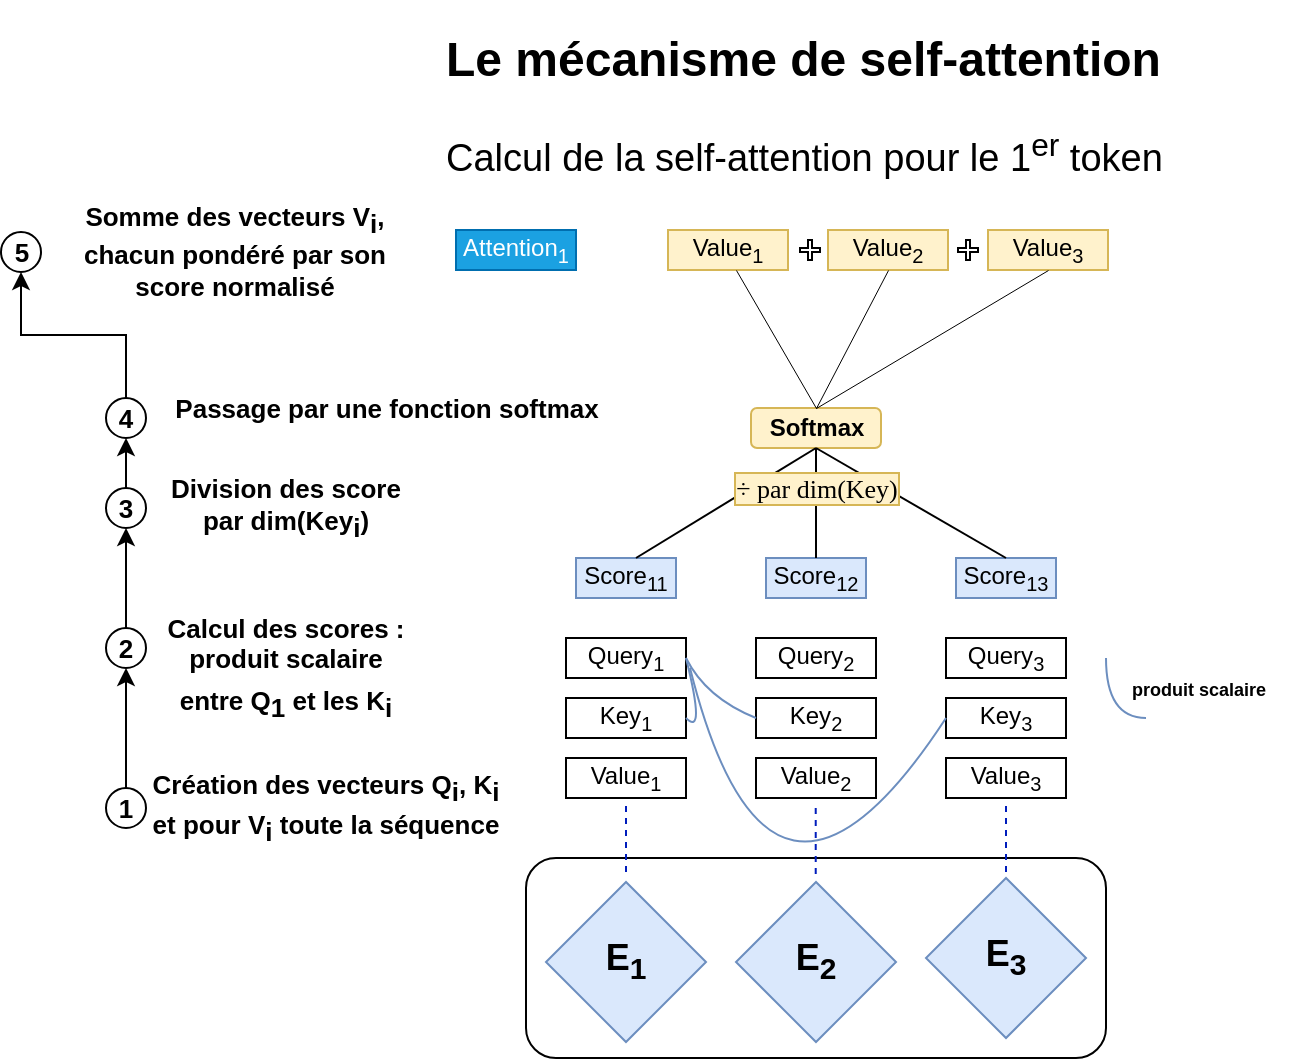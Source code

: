 <mxfile version="22.0.4" type="github">
  <diagram name="Page-1" id="s_K_Jd9jlDhBgt5PAwLs">
    <mxGraphModel dx="1767" dy="1769" grid="1" gridSize="10" guides="1" tooltips="1" connect="1" arrows="1" fold="1" page="1" pageScale="1" pageWidth="827" pageHeight="1169" math="0" shadow="0">
      <root>
        <mxCell id="0" />
        <mxCell id="1" parent="0" />
        <mxCell id="0n1geKt-CH7ygtrhN82R-22" value="" style="rounded=1;whiteSpace=wrap;html=1;fillColor=none;strokeWidth=1;" parent="1" vertex="1">
          <mxGeometry x="-130" y="280" width="290" height="100" as="geometry" />
        </mxCell>
        <mxCell id="0n1geKt-CH7ygtrhN82R-7" value="&lt;b&gt;&lt;font style=&quot;font-size: 18px;&quot;&gt;E&lt;sub&gt;3&lt;/sub&gt;&lt;/font&gt;&lt;/b&gt;" style="rhombus;whiteSpace=wrap;html=1;flipH=1;flipV=0;fillColor=#dae8fc;strokeColor=#6c8ebf;" parent="1" vertex="1">
          <mxGeometry x="70" y="290" width="80" height="80" as="geometry" />
        </mxCell>
        <mxCell id="0n1geKt-CH7ygtrhN82R-8" value="&lt;b&gt;&lt;font style=&quot;font-size: 18px;&quot;&gt;E&lt;sub&gt;1&lt;/sub&gt;&lt;/font&gt;&lt;/b&gt;" style="rhombus;whiteSpace=wrap;html=1;flipH=1;flipV=0;fillColor=#dae8fc;strokeColor=#6c8ebf;" parent="1" vertex="1">
          <mxGeometry x="-120" y="292" width="80" height="80" as="geometry" />
        </mxCell>
        <mxCell id="0n1geKt-CH7ygtrhN82R-9" value="&lt;b&gt;&lt;font style=&quot;font-size: 18px;&quot;&gt;E&lt;sub&gt;2&lt;/sub&gt;&lt;/font&gt;&lt;/b&gt;" style="rhombus;whiteSpace=wrap;html=1;flipH=1;flipV=0;fillColor=#dae8fc;strokeColor=#6c8ebf;" parent="1" vertex="1">
          <mxGeometry x="-25" y="292" width="80" height="80" as="geometry" />
        </mxCell>
        <mxCell id="DUlObbKQB28TVA2kBkXY-1" value="Value&lt;sub&gt;1&lt;/sub&gt;" style="rounded=0;whiteSpace=wrap;html=1;" parent="1" vertex="1">
          <mxGeometry x="-110" y="230" width="60" height="20" as="geometry" />
        </mxCell>
        <mxCell id="DUlObbKQB28TVA2kBkXY-4" value="Query&lt;sub&gt;1&lt;/sub&gt;" style="rounded=0;whiteSpace=wrap;html=1;" parent="1" vertex="1">
          <mxGeometry x="-110" y="170" width="60" height="20" as="geometry" />
        </mxCell>
        <mxCell id="DUlObbKQB28TVA2kBkXY-5" value="Key&lt;sub&gt;1&lt;/sub&gt;" style="rounded=0;whiteSpace=wrap;html=1;" parent="1" vertex="1">
          <mxGeometry x="-110" y="200" width="60" height="20" as="geometry" />
        </mxCell>
        <mxCell id="DUlObbKQB28TVA2kBkXY-30" value="Value&lt;sub&gt;3&lt;/sub&gt;" style="rounded=0;whiteSpace=wrap;html=1;" parent="1" vertex="1">
          <mxGeometry x="80" y="230" width="60" height="20" as="geometry" />
        </mxCell>
        <mxCell id="DUlObbKQB28TVA2kBkXY-31" value="Query&lt;sub&gt;3&lt;/sub&gt;" style="rounded=0;whiteSpace=wrap;html=1;" parent="1" vertex="1">
          <mxGeometry x="80" y="170" width="60" height="20" as="geometry" />
        </mxCell>
        <mxCell id="DUlObbKQB28TVA2kBkXY-32" value="Key&lt;sub&gt;3&lt;/sub&gt;" style="rounded=0;whiteSpace=wrap;html=1;" parent="1" vertex="1">
          <mxGeometry x="80" y="200" width="60" height="20" as="geometry" />
        </mxCell>
        <mxCell id="DUlObbKQB28TVA2kBkXY-33" value="Value&lt;sub&gt;2&lt;/sub&gt;" style="rounded=0;whiteSpace=wrap;html=1;" parent="1" vertex="1">
          <mxGeometry x="-15" y="230" width="60" height="20" as="geometry" />
        </mxCell>
        <mxCell id="DUlObbKQB28TVA2kBkXY-34" value="Query&lt;sub&gt;2&lt;/sub&gt;" style="rounded=0;whiteSpace=wrap;html=1;" parent="1" vertex="1">
          <mxGeometry x="-15" y="170" width="60" height="20" as="geometry" />
        </mxCell>
        <mxCell id="DUlObbKQB28TVA2kBkXY-35" value="Key&lt;sub&gt;2&lt;/sub&gt;" style="rounded=0;whiteSpace=wrap;html=1;" parent="1" vertex="1">
          <mxGeometry x="-15" y="200" width="60" height="20" as="geometry" />
        </mxCell>
        <mxCell id="DUlObbKQB28TVA2kBkXY-40" value="" style="endArrow=none;html=1;strokeColor=#6c8ebf;entryX=0;entryY=0.5;entryDx=0;entryDy=0;fillColor=#dae8fc;curved=1;" parent="1" target="DUlObbKQB28TVA2kBkXY-35" edge="1">
          <mxGeometry width="50" height="50" relative="1" as="geometry">
            <mxPoint x="-50" y="180" as="sourcePoint" />
            <mxPoint x="-20" y="210" as="targetPoint" />
            <Array as="points">
              <mxPoint x="-40" y="200" />
            </Array>
          </mxGeometry>
        </mxCell>
        <mxCell id="lgSE_r9nSHHeKoaKGLHU-2" value="" style="endArrow=none;html=1;curved=1;fillColor=#dae8fc;strokeColor=#6c8ebf;" parent="1" edge="1">
          <mxGeometry width="50" height="50" relative="1" as="geometry">
            <mxPoint x="-48" y="185" as="sourcePoint" />
            <mxPoint x="80" y="210" as="targetPoint" />
            <Array as="points">
              <mxPoint x="-8" y="345" />
            </Array>
          </mxGeometry>
        </mxCell>
        <mxCell id="lgSE_r9nSHHeKoaKGLHU-3" value="" style="endArrow=none;html=1;strokeColor=#6c8ebf;entryX=1;entryY=0.5;entryDx=0;entryDy=0;fillColor=#dae8fc;curved=1;" parent="1" target="DUlObbKQB28TVA2kBkXY-5" edge="1">
          <mxGeometry width="50" height="50" relative="1" as="geometry">
            <mxPoint x="-50" y="180" as="sourcePoint" />
            <mxPoint x="-5" y="220" as="targetPoint" />
            <Array as="points">
              <mxPoint x="-40" y="220" />
            </Array>
          </mxGeometry>
        </mxCell>
        <mxCell id="lgSE_r9nSHHeKoaKGLHU-5" value="Score&lt;sub&gt;11&lt;/sub&gt;" style="rounded=0;whiteSpace=wrap;html=1;fillColor=#dae8fc;strokeColor=#6c8ebf;" parent="1" vertex="1">
          <mxGeometry x="-105" y="130" width="50" height="20" as="geometry" />
        </mxCell>
        <mxCell id="lgSE_r9nSHHeKoaKGLHU-11" style="edgeStyle=orthogonalEdgeStyle;rounded=0;orthogonalLoop=1;jettySize=auto;html=1;entryX=0.5;entryY=1;entryDx=0;entryDy=0;fontSize=13;fontStyle=1" parent="1" source="lgSE_r9nSHHeKoaKGLHU-8" target="lgSE_r9nSHHeKoaKGLHU-12" edge="1">
          <mxGeometry relative="1" as="geometry">
            <mxPoint x="-330" y="255" as="targetPoint" />
          </mxGeometry>
        </mxCell>
        <mxCell id="lgSE_r9nSHHeKoaKGLHU-8" value="1" style="ellipse;whiteSpace=wrap;html=1;aspect=fixed;fillColor=default;fontSize=13;fontStyle=1" parent="1" vertex="1">
          <mxGeometry x="-340" y="245" width="20" height="20" as="geometry" />
        </mxCell>
        <mxCell id="lgSE_r9nSHHeKoaKGLHU-12" value="2" style="ellipse;whiteSpace=wrap;html=1;aspect=fixed;fillColor=default;fontSize=13;fontStyle=1" parent="1" vertex="1">
          <mxGeometry x="-340" y="165" width="20" height="20" as="geometry" />
        </mxCell>
        <mxCell id="lgSE_r9nSHHeKoaKGLHU-20" value="&lt;span style=&quot;font-size: 13px;&quot;&gt;Création des vecteurs Q&lt;sub style=&quot;font-size: 13px;&quot;&gt;i&lt;/sub&gt;, K&lt;sub style=&quot;font-size: 13px;&quot;&gt;i&lt;/sub&gt; et pour V&lt;sub style=&quot;font-size: 13px;&quot;&gt;i &lt;/sub&gt;toute la séquence&lt;/span&gt;" style="text;html=1;strokeColor=none;fillColor=none;align=center;verticalAlign=middle;whiteSpace=wrap;rounded=0;fontSize=13;fontStyle=1" parent="1" vertex="1">
          <mxGeometry x="-320" y="240" width="180" height="30" as="geometry" />
        </mxCell>
        <mxCell id="lgSE_r9nSHHeKoaKGLHU-22" value="&lt;font style=&quot;font-size: 13px;&quot;&gt;Calcul des scores : produit scalaire entre Q&lt;sub style=&quot;font-size: 13px;&quot;&gt;1&lt;/sub&gt;&lt;sup style=&quot;font-size: 13px;&quot;&gt; &lt;/sup&gt;et les K&lt;sub style=&quot;font-size: 13px;&quot;&gt;i&lt;br style=&quot;font-size: 13px;&quot;&gt;&lt;/sub&gt;&lt;/font&gt;" style="text;html=1;strokeColor=none;fillColor=none;align=center;verticalAlign=middle;whiteSpace=wrap;rounded=0;fontSize=13;fontStyle=1" parent="1" vertex="1">
          <mxGeometry x="-315" y="170" width="130" height="30" as="geometry" />
        </mxCell>
        <mxCell id="lgSE_r9nSHHeKoaKGLHU-31" value="" style="endArrow=none;html=1;rounded=0;fillColor=#dae8fc;strokeColor=#6c8ebf;" parent="1" edge="1">
          <mxGeometry width="50" height="50" relative="1" as="geometry">
            <mxPoint x="220" y="190" as="sourcePoint" />
            <mxPoint x="220" y="190" as="targetPoint" />
          </mxGeometry>
        </mxCell>
        <mxCell id="lgSE_r9nSHHeKoaKGLHU-41" value="&lt;font style=&quot;font-size: 13px;&quot;&gt;Passage par une fonction softmax&lt;/font&gt;" style="text;html=1;align=center;verticalAlign=middle;resizable=0;points=[];autosize=1;strokeColor=none;fillColor=none;fontSize=13;fontStyle=1" parent="1" vertex="1">
          <mxGeometry x="-320" y="40" width="240" height="30" as="geometry" />
        </mxCell>
        <mxCell id="lgSE_r9nSHHeKoaKGLHU-44" value="3" style="ellipse;whiteSpace=wrap;html=1;aspect=fixed;fillColor=default;fontSize=13;fontStyle=1" parent="1" vertex="1">
          <mxGeometry x="-340" y="95" width="20" height="20" as="geometry" />
        </mxCell>
        <mxCell id="lgSE_r9nSHHeKoaKGLHU-46" style="edgeStyle=orthogonalEdgeStyle;rounded=0;orthogonalLoop=1;jettySize=auto;html=1;exitX=0.5;exitY=0;exitDx=0;exitDy=0;entryX=0.5;entryY=1;entryDx=0;entryDy=0;fontSize=13;fontStyle=1" parent="1" source="lgSE_r9nSHHeKoaKGLHU-12" target="lgSE_r9nSHHeKoaKGLHU-44" edge="1">
          <mxGeometry relative="1" as="geometry">
            <mxPoint x="-330" y="115" as="targetPoint" />
          </mxGeometry>
        </mxCell>
        <mxCell id="6ZO2udJJN-d9VZEAZGv4-34" style="edgeStyle=orthogonalEdgeStyle;rounded=0;orthogonalLoop=1;jettySize=auto;html=1;exitX=0.5;exitY=0;exitDx=0;exitDy=0;entryX=0.5;entryY=1;entryDx=0;entryDy=0;fontSize=13;fontStyle=1" edge="1" parent="1" source="lgSE_r9nSHHeKoaKGLHU-47" target="6ZO2udJJN-d9VZEAZGv4-31">
          <mxGeometry relative="1" as="geometry" />
        </mxCell>
        <mxCell id="lgSE_r9nSHHeKoaKGLHU-47" value="4" style="ellipse;whiteSpace=wrap;html=1;aspect=fixed;fillColor=default;fontSize=13;fontStyle=1" parent="1" vertex="1">
          <mxGeometry x="-340" y="50" width="20" height="20" as="geometry" />
        </mxCell>
        <mxCell id="lgSE_r9nSHHeKoaKGLHU-52" value="&lt;b&gt;Softmax&lt;/b&gt;" style="rounded=1;whiteSpace=wrap;html=1;fillColor=#fff2cc;strokeColor=#d6b656;" parent="1" vertex="1">
          <mxGeometry x="-17.5" y="55" width="65" height="20" as="geometry" />
        </mxCell>
        <mxCell id="6M9040P56WHBxPbG71uC-1" value="Score&lt;sub&gt;12&lt;/sub&gt;" style="rounded=0;whiteSpace=wrap;html=1;fillColor=#dae8fc;strokeColor=#6c8ebf;" parent="1" vertex="1">
          <mxGeometry x="-10" y="130" width="50" height="20" as="geometry" />
        </mxCell>
        <mxCell id="6M9040P56WHBxPbG71uC-2" value="Score&lt;sub&gt;13&lt;/sub&gt;" style="rounded=0;whiteSpace=wrap;html=1;fillColor=#dae8fc;strokeColor=#6c8ebf;" parent="1" vertex="1">
          <mxGeometry x="85" y="130" width="50" height="20" as="geometry" />
        </mxCell>
        <mxCell id="6M9040P56WHBxPbG71uC-10" value="Value&lt;sub&gt;1&lt;/sub&gt;" style="rounded=0;whiteSpace=wrap;html=1;fillColor=#fff2cc;strokeColor=#d6b656;" parent="1" vertex="1">
          <mxGeometry x="-59" y="-34" width="60" height="20" as="geometry" />
        </mxCell>
        <mxCell id="6M9040P56WHBxPbG71uC-11" value="Value&lt;sub&gt;3&lt;/sub&gt;" style="rounded=0;whiteSpace=wrap;html=1;fillColor=#fff2cc;strokeColor=#d6b656;" parent="1" vertex="1">
          <mxGeometry x="101" y="-34" width="60" height="20" as="geometry" />
        </mxCell>
        <mxCell id="6M9040P56WHBxPbG71uC-12" value="Value&lt;sub&gt;2&lt;/sub&gt;" style="rounded=0;whiteSpace=wrap;html=1;fillColor=#fff2cc;strokeColor=#d6b656;" parent="1" vertex="1">
          <mxGeometry x="21" y="-34" width="60" height="20" as="geometry" />
        </mxCell>
        <mxCell id="6M9040P56WHBxPbG71uC-13" value="Attention&lt;sub&gt;1&lt;/sub&gt;" style="rounded=0;whiteSpace=wrap;html=1;fillColor=#1ba1e2;strokeColor=#006EAF;fontColor=#ffffff;" parent="1" vertex="1">
          <mxGeometry x="-165" y="-34" width="60" height="20" as="geometry" />
        </mxCell>
        <mxCell id="6ZO2udJJN-d9VZEAZGv4-1" value="" style="endArrow=none;dashed=1;html=1;rounded=0;fillColor=#0050ef;strokeColor=#001DBC;" edge="1" parent="1">
          <mxGeometry width="50" height="50" relative="1" as="geometry">
            <mxPoint x="-80" y="287" as="sourcePoint" />
            <mxPoint x="-80" y="252" as="targetPoint" />
          </mxGeometry>
        </mxCell>
        <mxCell id="6ZO2udJJN-d9VZEAZGv4-2" value="" style="endArrow=none;dashed=1;html=1;rounded=0;fillColor=#0050ef;strokeColor=#001DBC;" edge="1" parent="1">
          <mxGeometry width="50" height="50" relative="1" as="geometry">
            <mxPoint x="14.86" y="288" as="sourcePoint" />
            <mxPoint x="14.86" y="253" as="targetPoint" />
          </mxGeometry>
        </mxCell>
        <mxCell id="6ZO2udJJN-d9VZEAZGv4-3" value="" style="endArrow=none;dashed=1;html=1;rounded=0;fillColor=#0050ef;strokeColor=#001DBC;" edge="1" parent="1">
          <mxGeometry width="50" height="50" relative="1" as="geometry">
            <mxPoint x="110" y="287" as="sourcePoint" />
            <mxPoint x="110" y="252" as="targetPoint" />
          </mxGeometry>
        </mxCell>
        <mxCell id="6ZO2udJJN-d9VZEAZGv4-11" value="" style="endArrow=none;html=1;rounded=0;entryX=0.5;entryY=1;entryDx=0;entryDy=0;" edge="1" parent="1" target="lgSE_r9nSHHeKoaKGLHU-52">
          <mxGeometry width="50" height="50" relative="1" as="geometry">
            <mxPoint x="-75" y="130" as="sourcePoint" />
            <mxPoint x="-25" y="80" as="targetPoint" />
          </mxGeometry>
        </mxCell>
        <mxCell id="6ZO2udJJN-d9VZEAZGv4-12" value="" style="endArrow=none;html=1;rounded=0;entryX=0.5;entryY=1;entryDx=0;entryDy=0;" edge="1" parent="1" target="lgSE_r9nSHHeKoaKGLHU-52">
          <mxGeometry width="50" height="50" relative="1" as="geometry">
            <mxPoint x="110" y="130" as="sourcePoint" />
            <mxPoint x="168" y="85" as="targetPoint" />
          </mxGeometry>
        </mxCell>
        <mxCell id="6ZO2udJJN-d9VZEAZGv4-13" value="" style="endArrow=none;html=1;rounded=0;entryX=0.5;entryY=1;entryDx=0;entryDy=0;exitX=0.5;exitY=0;exitDx=0;exitDy=0;" edge="1" parent="1" source="6M9040P56WHBxPbG71uC-1" target="lgSE_r9nSHHeKoaKGLHU-52">
          <mxGeometry width="50" height="50" relative="1" as="geometry">
            <mxPoint x="-65" y="140" as="sourcePoint" />
            <mxPoint x="25" y="105" as="targetPoint" />
          </mxGeometry>
        </mxCell>
        <mxCell id="6ZO2udJJN-d9VZEAZGv4-14" value="&lt;font style=&quot;font-size: 13px; background-color: rgb(255, 242, 204);&quot; face=&quot;Garamond&quot;&gt;÷ par dim(Key)&lt;/font&gt;" style="edgeLabel;html=1;align=center;verticalAlign=middle;resizable=0;points=[];labelBorderColor=#D6B656;" vertex="1" connectable="0" parent="6ZO2udJJN-d9VZEAZGv4-13">
          <mxGeometry x="-0.496" y="-1" relative="1" as="geometry">
            <mxPoint x="-1" y="-21" as="offset" />
          </mxGeometry>
        </mxCell>
        <mxCell id="6ZO2udJJN-d9VZEAZGv4-17" style="edgeStyle=orthogonalEdgeStyle;rounded=0;orthogonalLoop=1;jettySize=auto;html=1;exitX=0.5;exitY=0;exitDx=0;exitDy=0;fontSize=13;fontStyle=1" edge="1" parent="1" source="lgSE_r9nSHHeKoaKGLHU-44">
          <mxGeometry relative="1" as="geometry">
            <mxPoint x="-330" y="70" as="targetPoint" />
            <mxPoint x="-330.38" y="105" as="sourcePoint" />
          </mxGeometry>
        </mxCell>
        <mxCell id="6ZO2udJJN-d9VZEAZGv4-22" value="" style="endArrow=none;html=1;rounded=0;exitX=0.5;exitY=0;exitDx=0;exitDy=0;strokeWidth=0.5;" edge="1" parent="1" source="lgSE_r9nSHHeKoaKGLHU-52">
          <mxGeometry width="50" height="50" relative="1" as="geometry">
            <mxPoint x="10" y="50" as="sourcePoint" />
            <mxPoint x="-25" y="-14" as="targetPoint" />
          </mxGeometry>
        </mxCell>
        <mxCell id="6ZO2udJJN-d9VZEAZGv4-23" value="" style="endArrow=none;html=1;rounded=0;exitX=0.5;exitY=0;exitDx=0;exitDy=0;entryX=0.5;entryY=1;entryDx=0;entryDy=0;strokeWidth=0.5;" edge="1" parent="1" source="lgSE_r9nSHHeKoaKGLHU-52" target="6M9040P56WHBxPbG71uC-12">
          <mxGeometry width="50" height="50" relative="1" as="geometry">
            <mxPoint x="25" y="65" as="sourcePoint" />
            <mxPoint x="-15" y="-4" as="targetPoint" />
          </mxGeometry>
        </mxCell>
        <mxCell id="6ZO2udJJN-d9VZEAZGv4-24" value="" style="endArrow=none;html=1;rounded=0;exitX=0.5;exitY=0;exitDx=0;exitDy=0;entryX=0.5;entryY=1;entryDx=0;entryDy=0;strokeWidth=0.5;" edge="1" parent="1" source="lgSE_r9nSHHeKoaKGLHU-52" target="6M9040P56WHBxPbG71uC-11">
          <mxGeometry width="50" height="50" relative="1" as="geometry">
            <mxPoint x="80" y="69" as="sourcePoint" />
            <mxPoint x="116" as="targetPoint" />
          </mxGeometry>
        </mxCell>
        <mxCell id="6ZO2udJJN-d9VZEAZGv4-26" value="" style="shape=cross;whiteSpace=wrap;html=1;" vertex="1" parent="1">
          <mxGeometry x="7" y="-29" width="10" height="10" as="geometry" />
        </mxCell>
        <mxCell id="6ZO2udJJN-d9VZEAZGv4-30" value="" style="shape=cross;whiteSpace=wrap;html=1;" vertex="1" parent="1">
          <mxGeometry x="86" y="-29" width="10" height="10" as="geometry" />
        </mxCell>
        <mxCell id="6ZO2udJJN-d9VZEAZGv4-31" value="&lt;div style=&quot;font-size: 13px;&quot;&gt;5&lt;/div&gt;" style="ellipse;whiteSpace=wrap;html=1;aspect=fixed;fillColor=default;fontSize=13;fontStyle=1" vertex="1" parent="1">
          <mxGeometry x="-392.5" y="-33" width="20" height="20" as="geometry" />
        </mxCell>
        <mxCell id="6ZO2udJJN-d9VZEAZGv4-35" value="&lt;div style=&quot;font-size: 13px;&quot;&gt;&lt;font style=&quot;font-size: 13px;&quot;&gt;Somme des vecteurs V&lt;sub style=&quot;font-size: 13px;&quot;&gt;i&lt;/sub&gt;, chacun pondéré par son score normalisé&lt;br style=&quot;font-size: 13px;&quot;&gt;&lt;/font&gt;&lt;/div&gt;&lt;div style=&quot;font-size: 13px;&quot;&gt;&lt;font style=&quot;font-size: 13px;&quot;&gt;&lt;sub style=&quot;font-size: 13px;&quot;&gt;&lt;br style=&quot;font-size: 13px;&quot;&gt;&lt;/sub&gt;&lt;/font&gt;&lt;/div&gt; " style="text;html=1;strokeColor=none;fillColor=none;align=center;verticalAlign=middle;whiteSpace=wrap;rounded=0;fontSize=13;fontStyle=1" vertex="1" parent="1">
          <mxGeometry x="-362.5" y="-29" width="172.5" height="30" as="geometry" />
        </mxCell>
        <mxCell id="6ZO2udJJN-d9VZEAZGv4-37" value="" style="shape=image;html=1;verticalAlign=top;verticalLabelPosition=bottom;labelBackgroundColor=#ffffff;imageAspect=0;aspect=fixed;image=https://cdn2.iconfinder.com/data/icons/css-vol-2/24/math-equal-128.png" vertex="1" parent="1">
          <mxGeometry x="-89" y="-33" width="18" height="18" as="geometry" />
        </mxCell>
        <mxCell id="6ZO2udJJN-d9VZEAZGv4-38" value="" style="endArrow=none;html=1;strokeColor=#6c8ebf;fillColor=#dae8fc;curved=1;" edge="1" parent="1">
          <mxGeometry width="50" height="50" relative="1" as="geometry">
            <mxPoint x="160" y="180" as="sourcePoint" />
            <mxPoint x="180" y="210" as="targetPoint" />
            <Array as="points">
              <mxPoint x="160" y="210" />
            </Array>
          </mxGeometry>
        </mxCell>
        <mxCell id="6ZO2udJJN-d9VZEAZGv4-39" value="&lt;font size=&quot;1&quot;&gt;&lt;b&gt;&lt;font style=&quot;font-size: 9px;&quot;&gt;produit scalaire&lt;/font&gt;&lt;/b&gt;&lt;/font&gt;" style="text;html=1;align=center;verticalAlign=middle;resizable=0;points=[];autosize=1;strokeColor=none;fillColor=none;" vertex="1" parent="1">
          <mxGeometry x="161" y="180" width="90" height="30" as="geometry" />
        </mxCell>
        <mxCell id="6ZO2udJJN-d9VZEAZGv4-40" value="&lt;h1&gt;Le mécanisme de self-attention &lt;br&gt;&lt;/h1&gt;&lt;p align=&quot;center&quot; style=&quot;font-size: 19px;&quot;&gt;Calcul de la self-attention pour le 1&lt;sup&gt;er&lt;/sup&gt; token&lt;br&gt;&lt;/p&gt;" style="text;html=1;strokeColor=none;fillColor=none;spacing=5;spacingTop=-20;whiteSpace=wrap;overflow=hidden;rounded=0;" vertex="1" parent="1">
          <mxGeometry x="-175" y="-139" width="380" height="120" as="geometry" />
        </mxCell>
        <mxCell id="6ZO2udJJN-d9VZEAZGv4-42" value="&lt;b&gt;&lt;font style=&quot;font-size: 13px;&quot;&gt;Division des score par dim(Key&lt;sub style=&quot;font-size: 13px;&quot;&gt;i&lt;/sub&gt;)&lt;/font&gt;&lt;/b&gt;" style="text;html=1;strokeColor=none;fillColor=none;align=center;verticalAlign=middle;whiteSpace=wrap;rounded=0;" vertex="1" parent="1">
          <mxGeometry x="-310" y="90" width="120" height="30" as="geometry" />
        </mxCell>
      </root>
    </mxGraphModel>
  </diagram>
</mxfile>
